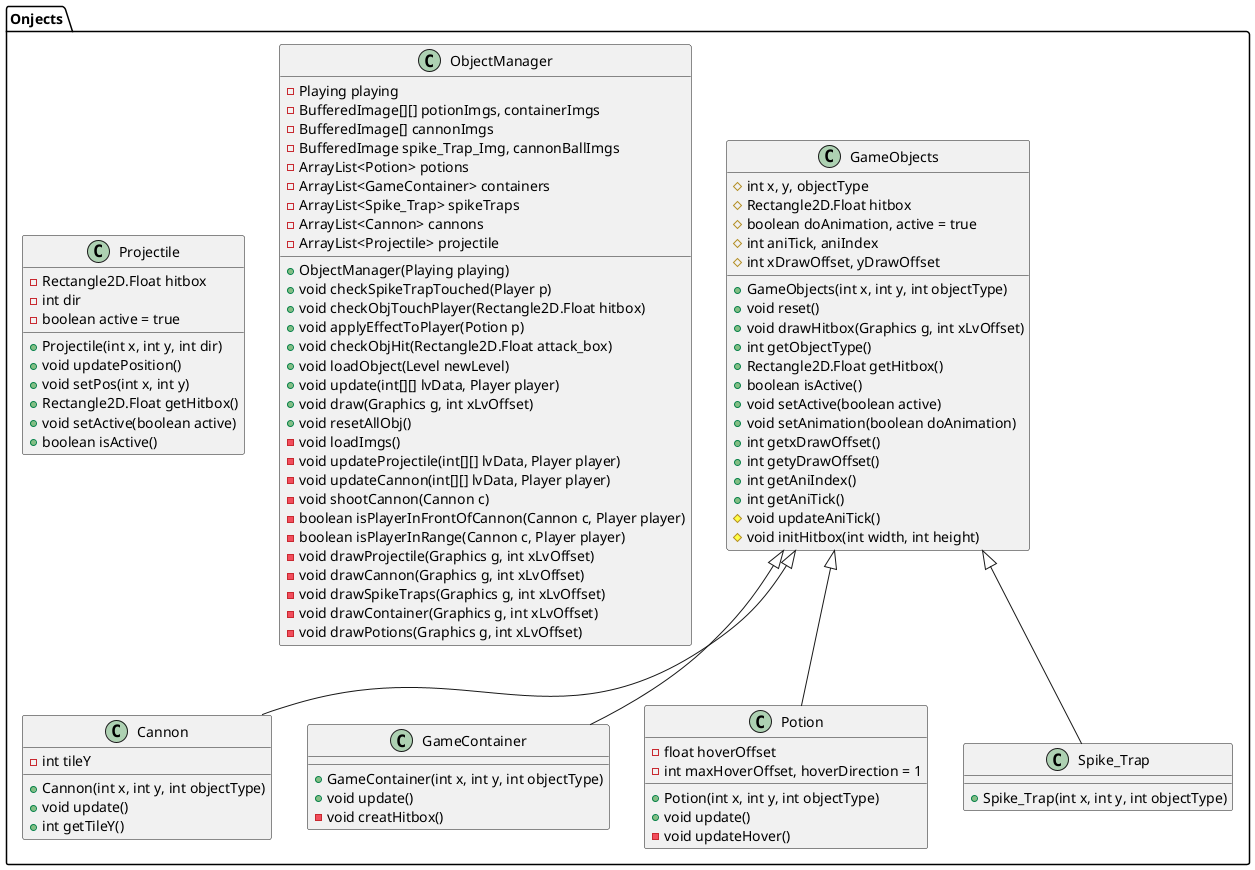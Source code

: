 @startuml
package Onjects{
    class Cannon extends GameObjects{
        - int tileY

            +  Cannon(int x, int y, int objectType)
            +  void update()
            +  int getTileY()
    }

    class GameContainer extends GameObjects{

            +  GameContainer(int x, int y, int objectType)
            +  void update()
            - void creatHitbox()
    }

    class GameObjects {
        # int x, y, objectType
        # Rectangle2D.Float hitbox
        # boolean doAnimation, active = true
        # int aniTick, aniIndex
        # int xDrawOffset, yDrawOffset

            +  GameObjects(int x, int y, int objectType)
            +  void reset()
            +  void drawHitbox(Graphics g, int xLvOffset)
            +  int getObjectType()
            +  Rectangle2D.Float getHitbox()
            +  boolean isActive()
            +  void setActive(boolean active)
            +  void setAnimation(boolean doAnimation)
            +  int getxDrawOffset()
            +  int getyDrawOffset()
            +  int getAniIndex()
            +  int getAniTick()
            # void updateAniTick()
            # void initHitbox(int width, int height)
    }

    class ObjectManager {
        - Playing playing
        - BufferedImage[][] potionImgs, containerImgs
        - BufferedImage[] cannonImgs
        - BufferedImage spike_Trap_Img, cannonBallImgs
        - ArrayList<Potion> potions
        - ArrayList<GameContainer> containers
        - ArrayList<Spike_Trap> spikeTraps
        - ArrayList<Cannon> cannons
        - ArrayList<Projectile> projectile

            +  ObjectManager(Playing playing)
            +  void checkSpikeTrapTouched(Player p)
            +  void checkObjTouchPlayer(Rectangle2D.Float hitbox)
            +  void applyEffectToPlayer(Potion p)
            +  void checkObjHit(Rectangle2D.Float attack_box)
            +  void loadObject(Level newLevel)
            +  void update(int[][] lvData, Player player)
            +  void draw(Graphics g, int xLvOffset)
            +  void resetAllObj()
            - void loadImgs()
            - void updateProjectile(int[][] lvData, Player player)
            - void updateCannon(int[][] lvData, Player player)
            - void shootCannon(Cannon c)
            - boolean isPlayerInFrontOfCannon(Cannon c, Player player)
            - boolean isPlayerInRange(Cannon c, Player player)
            - void drawProjectile(Graphics g, int xLvOffset)
            - void drawCannon(Graphics g, int xLvOffset)
            - void drawSpikeTraps(Graphics g, int xLvOffset)
            - void drawContainer(Graphics g, int xLvOffset)
            - void drawPotions(Graphics g, int xLvOffset)

    }

    class Potion extends GameObjects {
        - float hoverOffset
        - int maxHoverOffset, hoverDirection = 1

            +  Potion(int x, int y, int objectType)
            +  void update()
            - void updateHover()
    }

    class Projectile {
        - Rectangle2D.Float hitbox
        - int dir
        - boolean active = true

            +  Projectile(int x, int y, int dir)
            +  void updatePosition()
            +  void setPos(int x, int y)
            +  Rectangle2D.Float getHitbox()
            +  void setActive(boolean active)
            +  boolean isActive()
    }

    class Spike_Trap extends GameObjects{
            +  Spike_Trap(int x, int y, int objectType)
    }
}
@enduml